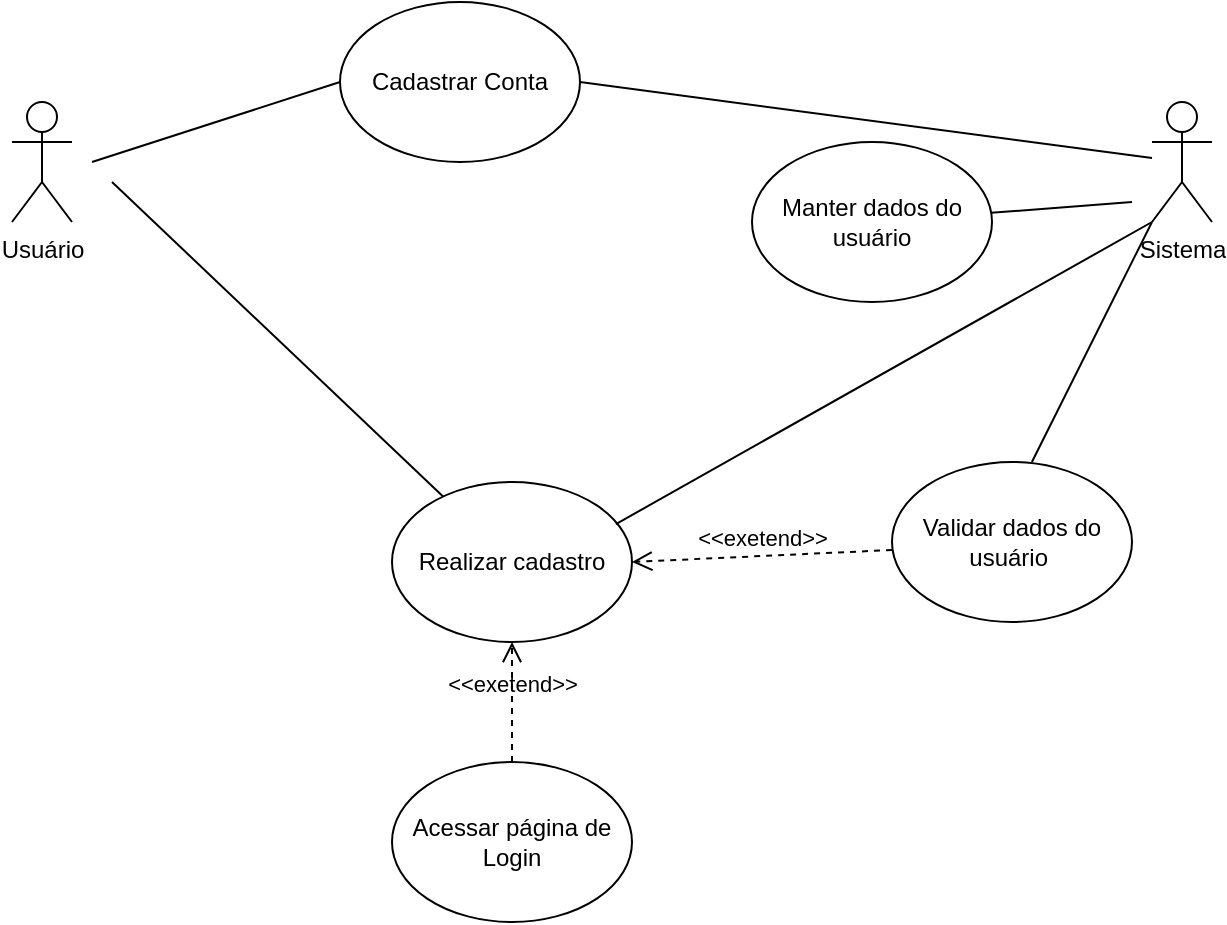 <mxfile version="24.5.4" type="device">
  <diagram name="Página-1" id="uIj_RN81ufE7bchY4Tgs">
    <mxGraphModel dx="880" dy="468" grid="1" gridSize="10" guides="1" tooltips="1" connect="1" arrows="1" fold="1" page="1" pageScale="1" pageWidth="827" pageHeight="1169" math="0" shadow="0">
      <root>
        <mxCell id="0" />
        <mxCell id="1" parent="0" />
        <mxCell id="2wsIAn81svUz3b-bWaMq-1" value="Usuário" style="shape=umlActor;verticalLabelPosition=bottom;verticalAlign=top;html=1;" vertex="1" parent="1">
          <mxGeometry x="190" y="190" width="30" height="60" as="geometry" />
        </mxCell>
        <mxCell id="2wsIAn81svUz3b-bWaMq-2" value="Cadastrar Conta" style="ellipse;whiteSpace=wrap;html=1;" vertex="1" parent="1">
          <mxGeometry x="354" y="140" width="120" height="80" as="geometry" />
        </mxCell>
        <mxCell id="2wsIAn81svUz3b-bWaMq-4" value="" style="endArrow=none;html=1;rounded=0;entryX=0;entryY=0.5;entryDx=0;entryDy=0;" edge="1" parent="1" target="2wsIAn81svUz3b-bWaMq-2">
          <mxGeometry width="50" height="50" relative="1" as="geometry">
            <mxPoint x="230" y="220" as="sourcePoint" />
            <mxPoint x="280" y="190" as="targetPoint" />
          </mxGeometry>
        </mxCell>
        <mxCell id="2wsIAn81svUz3b-bWaMq-5" value="Sistema" style="shape=umlActor;verticalLabelPosition=bottom;verticalAlign=top;html=1;" vertex="1" parent="1">
          <mxGeometry x="760" y="190" width="30" height="60" as="geometry" />
        </mxCell>
        <mxCell id="2wsIAn81svUz3b-bWaMq-6" value="" style="endArrow=none;html=1;rounded=0;exitX=1;exitY=0.5;exitDx=0;exitDy=0;" edge="1" parent="1" source="2wsIAn81svUz3b-bWaMq-2" target="2wsIAn81svUz3b-bWaMq-5">
          <mxGeometry width="50" height="50" relative="1" as="geometry">
            <mxPoint x="474" y="190" as="sourcePoint" />
            <mxPoint x="598" y="150" as="targetPoint" />
          </mxGeometry>
        </mxCell>
        <mxCell id="2wsIAn81svUz3b-bWaMq-7" value="Manter dados do usuário" style="ellipse;whiteSpace=wrap;html=1;" vertex="1" parent="1">
          <mxGeometry x="560" y="210" width="120" height="80" as="geometry" />
        </mxCell>
        <mxCell id="2wsIAn81svUz3b-bWaMq-8" value="" style="endArrow=none;html=1;rounded=0;" edge="1" parent="1" source="2wsIAn81svUz3b-bWaMq-7">
          <mxGeometry width="50" height="50" relative="1" as="geometry">
            <mxPoint x="737" y="320" as="sourcePoint" />
            <mxPoint x="750" y="240" as="targetPoint" />
          </mxGeometry>
        </mxCell>
        <mxCell id="2wsIAn81svUz3b-bWaMq-10" value="Realizar cadastro" style="ellipse;whiteSpace=wrap;html=1;" vertex="1" parent="1">
          <mxGeometry x="380" y="380" width="120" height="80" as="geometry" />
        </mxCell>
        <mxCell id="2wsIAn81svUz3b-bWaMq-11" value="" style="endArrow=none;html=1;rounded=0;exitX=0.933;exitY=0.263;exitDx=0;exitDy=0;exitPerimeter=0;" edge="1" parent="1" source="2wsIAn81svUz3b-bWaMq-10">
          <mxGeometry width="50" height="50" relative="1" as="geometry">
            <mxPoint x="629" y="264" as="sourcePoint" />
            <mxPoint x="760" y="250" as="targetPoint" />
          </mxGeometry>
        </mxCell>
        <mxCell id="2wsIAn81svUz3b-bWaMq-12" value="" style="endArrow=none;html=1;rounded=0;" edge="1" parent="1" target="2wsIAn81svUz3b-bWaMq-10">
          <mxGeometry width="50" height="50" relative="1" as="geometry">
            <mxPoint x="240" y="230" as="sourcePoint" />
            <mxPoint x="364" y="190" as="targetPoint" />
          </mxGeometry>
        </mxCell>
        <mxCell id="2wsIAn81svUz3b-bWaMq-13" value="Validar dados do usuário&amp;nbsp;" style="ellipse;whiteSpace=wrap;html=1;" vertex="1" parent="1">
          <mxGeometry x="630" y="370" width="120" height="80" as="geometry" />
        </mxCell>
        <mxCell id="2wsIAn81svUz3b-bWaMq-14" value="&amp;lt;&amp;lt;exetend&amp;gt;&amp;gt;" style="endArrow=open;startArrow=none;endFill=0;startFill=0;endSize=8;html=1;verticalAlign=bottom;dashed=1;labelBackgroundColor=none;rounded=0;entryX=1;entryY=0.5;entryDx=0;entryDy=0;" edge="1" parent="1" target="2wsIAn81svUz3b-bWaMq-10">
          <mxGeometry width="160" relative="1" as="geometry">
            <mxPoint x="630" y="414" as="sourcePoint" />
            <mxPoint x="549" y="390" as="targetPoint" />
          </mxGeometry>
        </mxCell>
        <mxCell id="2wsIAn81svUz3b-bWaMq-15" value="" style="endArrow=none;html=1;rounded=0;exitX=0.583;exitY=0;exitDx=0;exitDy=0;exitPerimeter=0;" edge="1" parent="1" source="2wsIAn81svUz3b-bWaMq-13" target="2wsIAn81svUz3b-bWaMq-5">
          <mxGeometry width="50" height="50" relative="1" as="geometry">
            <mxPoint x="670" y="300" as="sourcePoint" />
            <mxPoint x="801" y="286" as="targetPoint" />
          </mxGeometry>
        </mxCell>
        <mxCell id="2wsIAn81svUz3b-bWaMq-16" value="Acessar página de Login" style="ellipse;whiteSpace=wrap;html=1;" vertex="1" parent="1">
          <mxGeometry x="380" y="520" width="120" height="80" as="geometry" />
        </mxCell>
        <mxCell id="2wsIAn81svUz3b-bWaMq-17" value="&amp;lt;&amp;lt;exetend&amp;gt;&amp;gt;" style="endArrow=open;startArrow=none;endFill=0;startFill=0;endSize=8;html=1;verticalAlign=bottom;dashed=1;labelBackgroundColor=none;rounded=0;exitX=0.5;exitY=0;exitDx=0;exitDy=0;" edge="1" parent="1" source="2wsIAn81svUz3b-bWaMq-16" target="2wsIAn81svUz3b-bWaMq-10">
          <mxGeometry width="160" relative="1" as="geometry">
            <mxPoint x="530" y="510" as="sourcePoint" />
            <mxPoint x="390" y="516" as="targetPoint" />
          </mxGeometry>
        </mxCell>
      </root>
    </mxGraphModel>
  </diagram>
</mxfile>
